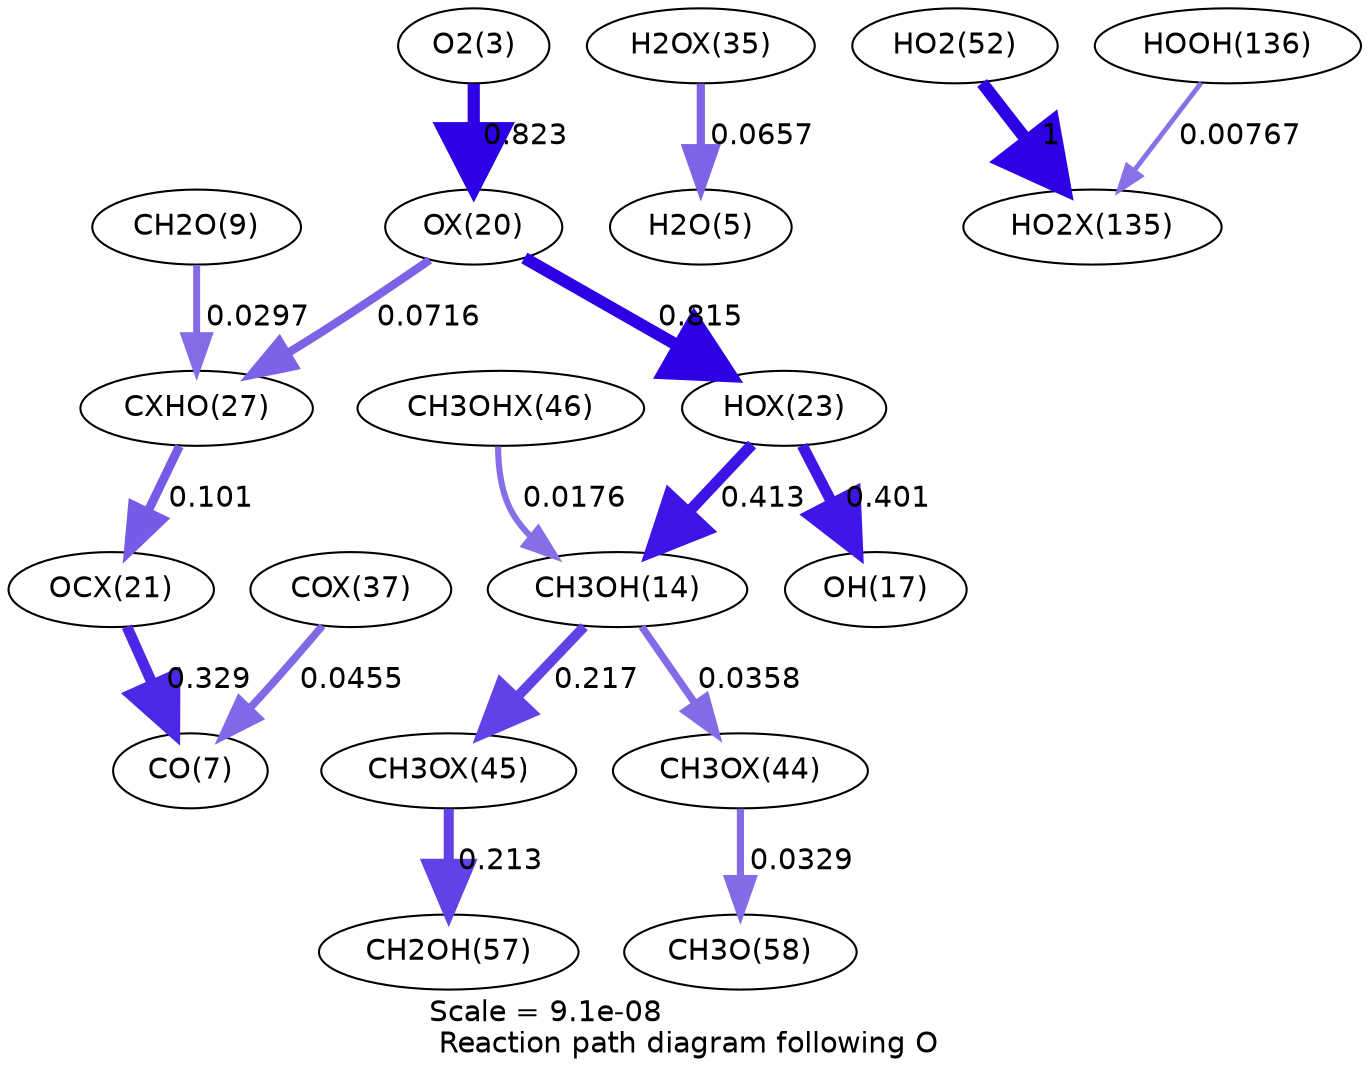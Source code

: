 digraph reaction_paths {
center=1;
s5 -> s37[fontname="Helvetica", penwidth=5.85, arrowsize=2.93, color="0.7, 1.32, 0.9"
, label=" 0.823"];
s37 -> s40[fontname="Helvetica", penwidth=5.85, arrowsize=2.92, color="0.7, 1.31, 0.9"
, label=" 0.815"];
s37 -> s43[fontname="Helvetica", penwidth=4.01, arrowsize=2, color="0.7, 0.572, 0.9"
, label=" 0.0716"];
s40 -> s16[fontname="Helvetica", penwidth=5.33, arrowsize=2.67, color="0.7, 0.913, 0.9"
, label=" 0.413"];
s40 -> s19[fontname="Helvetica", penwidth=5.31, arrowsize=2.65, color="0.7, 0.901, 0.9"
, label=" 0.401"];
s54 -> s16[fontname="Helvetica", penwidth=2.95, arrowsize=1.47, color="0.7, 0.518, 0.9"
, label=" 0.0176"];
s16 -> s53[fontname="Helvetica", penwidth=4.85, arrowsize=2.42, color="0.7, 0.717, 0.9"
, label=" 0.217"];
s16 -> s52[fontname="Helvetica", penwidth=3.49, arrowsize=1.74, color="0.7, 0.536, 0.9"
, label=" 0.0358"];
s46 -> s7[fontname="Helvetica", penwidth=3.94, arrowsize=1.97, color="0.7, 0.566, 0.9"
, label=" 0.0657"];
s53 -> s22[fontname="Helvetica", penwidth=4.83, arrowsize=2.42, color="0.7, 0.713, 0.9"
, label=" 0.213"];
s52 -> s23[fontname="Helvetica", penwidth=3.42, arrowsize=1.71, color="0.7, 0.533, 0.9"
, label=" 0.0329"];
s11 -> s43[fontname="Helvetica", penwidth=3.35, arrowsize=1.67, color="0.7, 0.53, 0.9"
, label=" 0.0297"];
s21 -> s59[fontname="Helvetica", penwidth=6, arrowsize=3, color="0.7, 1.5, 0.9"
, label=" 1"];
s26 -> s59[fontname="Helvetica", penwidth=2.32, arrowsize=1.16, color="0.7, 0.508, 0.9"
, label=" 0.00767"];
s43 -> s38[fontname="Helvetica", penwidth=4.27, arrowsize=2.14, color="0.7, 0.601, 0.9"
, label=" 0.101"];
s38 -> s9[fontname="Helvetica", penwidth=5.16, arrowsize=2.58, color="0.7, 0.829, 0.9"
, label=" 0.329"];
s48 -> s9[fontname="Helvetica", penwidth=3.67, arrowsize=1.83, color="0.7, 0.545, 0.9"
, label=" 0.0455"];
s5 [ fontname="Helvetica", label="O2(3)"];
s7 [ fontname="Helvetica", label="H2O(5)"];
s9 [ fontname="Helvetica", label="CO(7)"];
s11 [ fontname="Helvetica", label="CH2O(9)"];
s16 [ fontname="Helvetica", label="CH3OH(14)"];
s19 [ fontname="Helvetica", label="OH(17)"];
s21 [ fontname="Helvetica", label="HO2(52)"];
s22 [ fontname="Helvetica", label="CH2OH(57)"];
s23 [ fontname="Helvetica", label="CH3O(58)"];
s26 [ fontname="Helvetica", label="HOOH(136)"];
s37 [ fontname="Helvetica", label="OX(20)"];
s38 [ fontname="Helvetica", label="OCX(21)"];
s40 [ fontname="Helvetica", label="HOX(23)"];
s43 [ fontname="Helvetica", label="CXHO(27)"];
s46 [ fontname="Helvetica", label="H2OX(35)"];
s48 [ fontname="Helvetica", label="COX(37)"];
s52 [ fontname="Helvetica", label="CH3OX(44)"];
s53 [ fontname="Helvetica", label="CH3OX(45)"];
s54 [ fontname="Helvetica", label="CH3OHX(46)"];
s59 [ fontname="Helvetica", label="HO2X(135)"];
 label = "Scale = 9.1e-08\l Reaction path diagram following O";
 fontname = "Helvetica";
}
